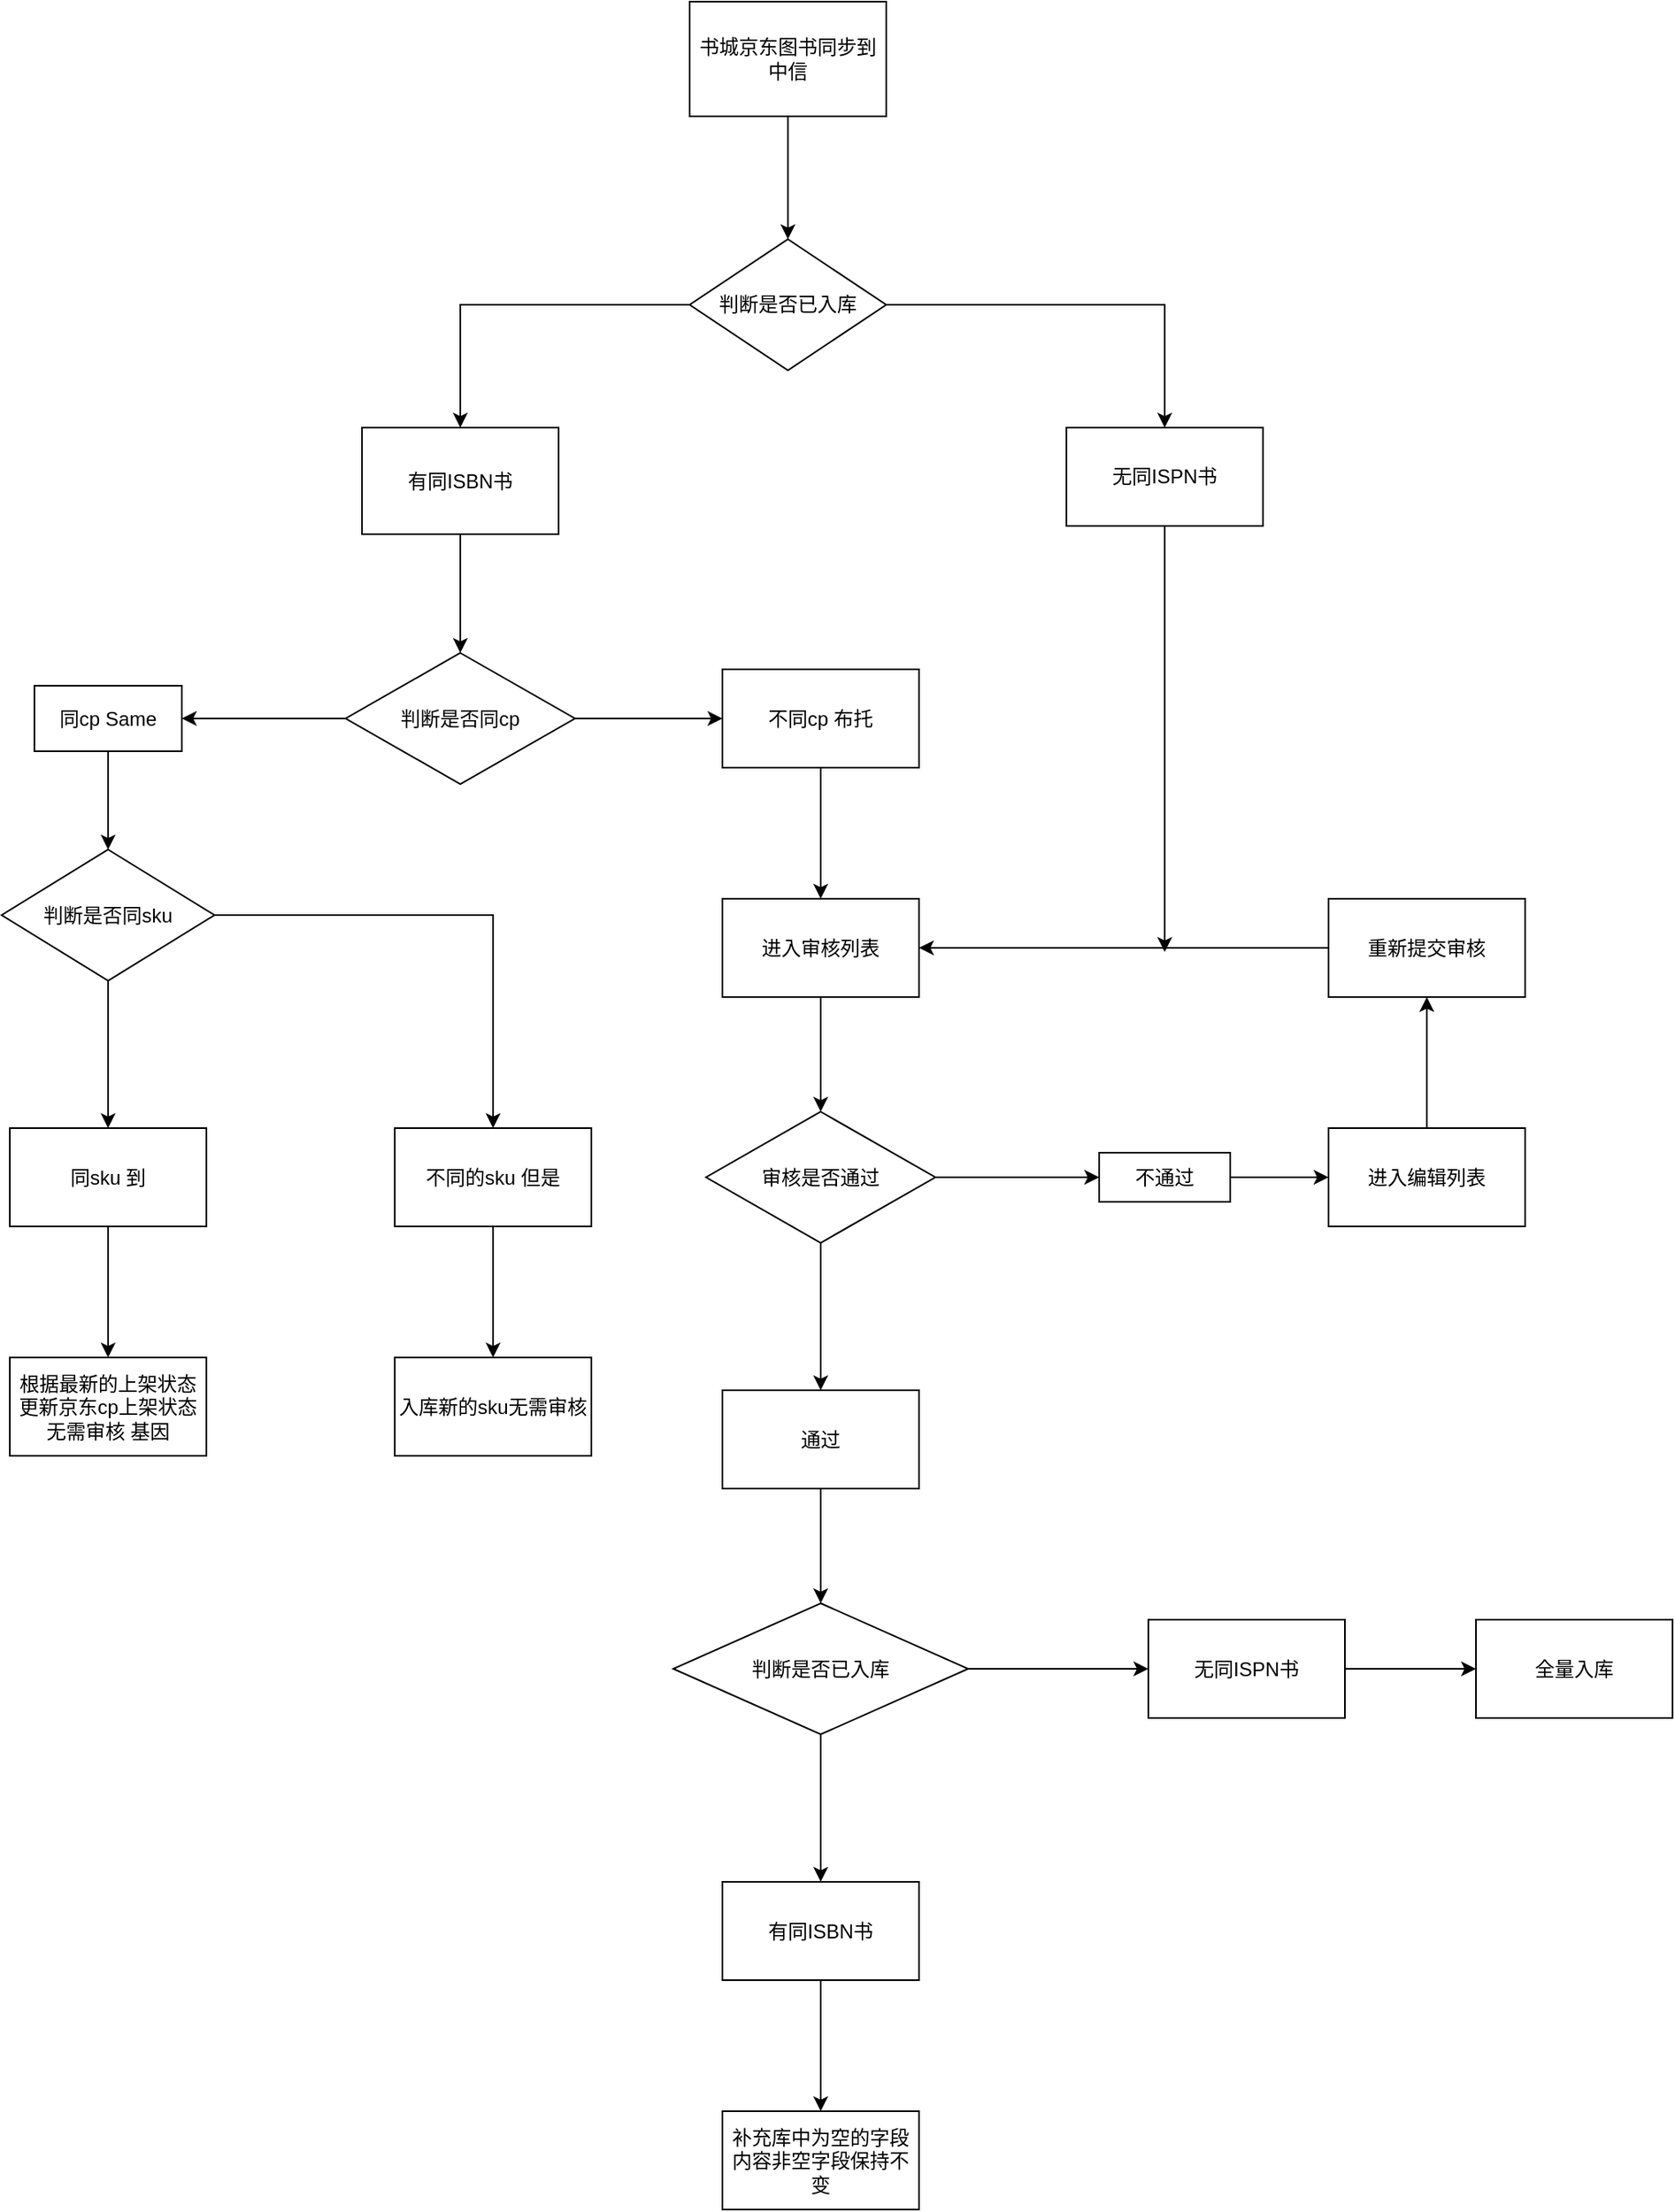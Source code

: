 <mxfile version="16.4.3" type="github">
  <diagram id="C5RBs43oDa-KdzZeNtuy" name="Page-1">
    <mxGraphModel dx="2500" dy="934" grid="1" gridSize="10" guides="1" tooltips="1" connect="1" arrows="1" fold="1" page="1" pageScale="1" pageWidth="827" pageHeight="1169" math="0" shadow="0">
      <root>
        <mxCell id="WIyWlLk6GJQsqaUBKTNV-0" />
        <mxCell id="WIyWlLk6GJQsqaUBKTNV-1" parent="WIyWlLk6GJQsqaUBKTNV-0" />
        <mxCell id="xPYyiODRfifXeWVioZXh-4" value="" style="edgeStyle=orthogonalEdgeStyle;rounded=0;orthogonalLoop=1;jettySize=auto;html=1;" edge="1" parent="WIyWlLk6GJQsqaUBKTNV-1" source="xPYyiODRfifXeWVioZXh-0" target="xPYyiODRfifXeWVioZXh-3">
          <mxGeometry relative="1" as="geometry" />
        </mxCell>
        <mxCell id="xPYyiODRfifXeWVioZXh-0" value="书城京东图书同步到中信" style="rounded=0;whiteSpace=wrap;html=1;" vertex="1" parent="WIyWlLk6GJQsqaUBKTNV-1">
          <mxGeometry x="350" y="380" width="120" height="70" as="geometry" />
        </mxCell>
        <mxCell id="xPYyiODRfifXeWVioZXh-6" value="" style="edgeStyle=orthogonalEdgeStyle;rounded=0;orthogonalLoop=1;jettySize=auto;html=1;" edge="1" parent="WIyWlLk6GJQsqaUBKTNV-1" source="xPYyiODRfifXeWVioZXh-3" target="xPYyiODRfifXeWVioZXh-5">
          <mxGeometry relative="1" as="geometry" />
        </mxCell>
        <mxCell id="xPYyiODRfifXeWVioZXh-10" value="" style="edgeStyle=orthogonalEdgeStyle;rounded=0;orthogonalLoop=1;jettySize=auto;html=1;" edge="1" parent="WIyWlLk6GJQsqaUBKTNV-1" source="xPYyiODRfifXeWVioZXh-3" target="xPYyiODRfifXeWVioZXh-9">
          <mxGeometry relative="1" as="geometry" />
        </mxCell>
        <mxCell id="xPYyiODRfifXeWVioZXh-3" value="判断是否已入库" style="rhombus;whiteSpace=wrap;html=1;rounded=0;" vertex="1" parent="WIyWlLk6GJQsqaUBKTNV-1">
          <mxGeometry x="350" y="525" width="120" height="80" as="geometry" />
        </mxCell>
        <mxCell id="xPYyiODRfifXeWVioZXh-8" value="" style="edgeStyle=orthogonalEdgeStyle;rounded=0;orthogonalLoop=1;jettySize=auto;html=1;" edge="1" parent="WIyWlLk6GJQsqaUBKTNV-1" source="xPYyiODRfifXeWVioZXh-5" target="xPYyiODRfifXeWVioZXh-7">
          <mxGeometry relative="1" as="geometry" />
        </mxCell>
        <mxCell id="xPYyiODRfifXeWVioZXh-5" value="有同ISBN书" style="whiteSpace=wrap;html=1;rounded=0;" vertex="1" parent="WIyWlLk6GJQsqaUBKTNV-1">
          <mxGeometry x="150" y="640" width="120" height="65" as="geometry" />
        </mxCell>
        <mxCell id="xPYyiODRfifXeWVioZXh-12" value="" style="edgeStyle=orthogonalEdgeStyle;rounded=0;orthogonalLoop=1;jettySize=auto;html=1;" edge="1" parent="WIyWlLk6GJQsqaUBKTNV-1" source="xPYyiODRfifXeWVioZXh-7" target="xPYyiODRfifXeWVioZXh-11">
          <mxGeometry relative="1" as="geometry" />
        </mxCell>
        <mxCell id="xPYyiODRfifXeWVioZXh-14" value="" style="edgeStyle=orthogonalEdgeStyle;rounded=0;orthogonalLoop=1;jettySize=auto;html=1;" edge="1" parent="WIyWlLk6GJQsqaUBKTNV-1" source="xPYyiODRfifXeWVioZXh-7" target="xPYyiODRfifXeWVioZXh-13">
          <mxGeometry relative="1" as="geometry" />
        </mxCell>
        <mxCell id="xPYyiODRfifXeWVioZXh-7" value="判断是否同cp" style="rhombus;whiteSpace=wrap;html=1;rounded=0;" vertex="1" parent="WIyWlLk6GJQsqaUBKTNV-1">
          <mxGeometry x="140" y="777.5" width="140" height="80" as="geometry" />
        </mxCell>
        <mxCell id="xPYyiODRfifXeWVioZXh-26" value="" style="edgeStyle=orthogonalEdgeStyle;rounded=0;orthogonalLoop=1;jettySize=auto;html=1;" edge="1" parent="WIyWlLk6GJQsqaUBKTNV-1" source="xPYyiODRfifXeWVioZXh-9">
          <mxGeometry relative="1" as="geometry">
            <mxPoint x="640" y="960" as="targetPoint" />
          </mxGeometry>
        </mxCell>
        <mxCell id="xPYyiODRfifXeWVioZXh-9" value="无同ISPN书" style="whiteSpace=wrap;html=1;rounded=0;" vertex="1" parent="WIyWlLk6GJQsqaUBKTNV-1">
          <mxGeometry x="580" y="640" width="120" height="60" as="geometry" />
        </mxCell>
        <mxCell id="xPYyiODRfifXeWVioZXh-16" value="" style="edgeStyle=orthogonalEdgeStyle;rounded=0;orthogonalLoop=1;jettySize=auto;html=1;" edge="1" parent="WIyWlLk6GJQsqaUBKTNV-1" source="xPYyiODRfifXeWVioZXh-11" target="xPYyiODRfifXeWVioZXh-15">
          <mxGeometry relative="1" as="geometry" />
        </mxCell>
        <mxCell id="xPYyiODRfifXeWVioZXh-11" value="同cp&lt;font class=&quot;cyxy-trs-target&quot;&gt; Same&lt;/font&gt;" style="whiteSpace=wrap;html=1;rounded=0;" vertex="1" parent="WIyWlLk6GJQsqaUBKTNV-1">
          <mxGeometry x="-50" y="797.5" width="90" height="40" as="geometry" />
        </mxCell>
        <mxCell id="xPYyiODRfifXeWVioZXh-30" value="" style="edgeStyle=orthogonalEdgeStyle;rounded=0;orthogonalLoop=1;jettySize=auto;html=1;" edge="1" parent="WIyWlLk6GJQsqaUBKTNV-1" source="xPYyiODRfifXeWVioZXh-13" target="xPYyiODRfifXeWVioZXh-29">
          <mxGeometry relative="1" as="geometry" />
        </mxCell>
        <mxCell id="xPYyiODRfifXeWVioZXh-13" value="&lt;font class=&quot;cyxy-trs-target&quot;&gt;不同cp 布托&lt;/font&gt;" style="whiteSpace=wrap;html=1;rounded=0;" vertex="1" parent="WIyWlLk6GJQsqaUBKTNV-1">
          <mxGeometry x="370" y="787.5" width="120" height="60" as="geometry" />
        </mxCell>
        <mxCell id="xPYyiODRfifXeWVioZXh-18" value="" style="edgeStyle=orthogonalEdgeStyle;rounded=0;orthogonalLoop=1;jettySize=auto;html=1;" edge="1" parent="WIyWlLk6GJQsqaUBKTNV-1" source="xPYyiODRfifXeWVioZXh-15" target="xPYyiODRfifXeWVioZXh-17">
          <mxGeometry relative="1" as="geometry" />
        </mxCell>
        <mxCell id="xPYyiODRfifXeWVioZXh-20" value="" style="edgeStyle=orthogonalEdgeStyle;rounded=0;orthogonalLoop=1;jettySize=auto;html=1;" edge="1" parent="WIyWlLk6GJQsqaUBKTNV-1" source="xPYyiODRfifXeWVioZXh-15" target="xPYyiODRfifXeWVioZXh-19">
          <mxGeometry relative="1" as="geometry" />
        </mxCell>
        <mxCell id="xPYyiODRfifXeWVioZXh-15" value="判断是否同sku" style="rhombus;whiteSpace=wrap;html=1;rounded=0;" vertex="1" parent="WIyWlLk6GJQsqaUBKTNV-1">
          <mxGeometry x="-70" y="897.5" width="130" height="80" as="geometry" />
        </mxCell>
        <mxCell id="xPYyiODRfifXeWVioZXh-22" value="" style="edgeStyle=orthogonalEdgeStyle;rounded=0;orthogonalLoop=1;jettySize=auto;html=1;" edge="1" parent="WIyWlLk6GJQsqaUBKTNV-1" source="xPYyiODRfifXeWVioZXh-17" target="xPYyiODRfifXeWVioZXh-21">
          <mxGeometry relative="1" as="geometry" />
        </mxCell>
        <mxCell id="xPYyiODRfifXeWVioZXh-17" value="&lt;font class=&quot;cyxy-trs-target&quot;&gt;同sku 到&lt;/font&gt;" style="whiteSpace=wrap;html=1;rounded=0;" vertex="1" parent="WIyWlLk6GJQsqaUBKTNV-1">
          <mxGeometry x="-65" y="1067.5" width="120" height="60" as="geometry" />
        </mxCell>
        <mxCell id="xPYyiODRfifXeWVioZXh-24" value="" style="edgeStyle=orthogonalEdgeStyle;rounded=0;orthogonalLoop=1;jettySize=auto;html=1;" edge="1" parent="WIyWlLk6GJQsqaUBKTNV-1" source="xPYyiODRfifXeWVioZXh-19" target="xPYyiODRfifXeWVioZXh-23">
          <mxGeometry relative="1" as="geometry" />
        </mxCell>
        <mxCell id="xPYyiODRfifXeWVioZXh-19" value="&lt;font class=&quot;cyxy-trs-target&quot;&gt;不同的sku 但是&lt;/font&gt;" style="whiteSpace=wrap;html=1;rounded=0;" vertex="1" parent="WIyWlLk6GJQsqaUBKTNV-1">
          <mxGeometry x="170" y="1067.5" width="120" height="60" as="geometry" />
        </mxCell>
        <mxCell id="xPYyiODRfifXeWVioZXh-21" value="&lt;font class=&quot;cyxy-trs-target&quot;&gt;根据最新的上架状态更新京东cp上架状态无需审核 基因&lt;/font&gt;" style="whiteSpace=wrap;html=1;rounded=0;" vertex="1" parent="WIyWlLk6GJQsqaUBKTNV-1">
          <mxGeometry x="-65" y="1207.5" width="120" height="60" as="geometry" />
        </mxCell>
        <mxCell id="xPYyiODRfifXeWVioZXh-23" value="入库新的sku无需审核" style="whiteSpace=wrap;html=1;rounded=0;" vertex="1" parent="WIyWlLk6GJQsqaUBKTNV-1">
          <mxGeometry x="170" y="1207.5" width="120" height="60" as="geometry" />
        </mxCell>
        <mxCell id="xPYyiODRfifXeWVioZXh-32" value="" style="edgeStyle=orthogonalEdgeStyle;rounded=0;orthogonalLoop=1;jettySize=auto;html=1;" edge="1" parent="WIyWlLk6GJQsqaUBKTNV-1" source="xPYyiODRfifXeWVioZXh-29" target="xPYyiODRfifXeWVioZXh-31">
          <mxGeometry relative="1" as="geometry" />
        </mxCell>
        <mxCell id="xPYyiODRfifXeWVioZXh-29" value="进入审核列表" style="whiteSpace=wrap;html=1;rounded=0;" vertex="1" parent="WIyWlLk6GJQsqaUBKTNV-1">
          <mxGeometry x="370" y="927.5" width="120" height="60" as="geometry" />
        </mxCell>
        <mxCell id="xPYyiODRfifXeWVioZXh-34" value="" style="edgeStyle=orthogonalEdgeStyle;rounded=0;orthogonalLoop=1;jettySize=auto;html=1;" edge="1" parent="WIyWlLk6GJQsqaUBKTNV-1" source="xPYyiODRfifXeWVioZXh-31" target="xPYyiODRfifXeWVioZXh-33">
          <mxGeometry relative="1" as="geometry" />
        </mxCell>
        <mxCell id="xPYyiODRfifXeWVioZXh-42" value="" style="edgeStyle=orthogonalEdgeStyle;rounded=0;orthogonalLoop=1;jettySize=auto;html=1;" edge="1" parent="WIyWlLk6GJQsqaUBKTNV-1" source="xPYyiODRfifXeWVioZXh-31" target="xPYyiODRfifXeWVioZXh-41">
          <mxGeometry relative="1" as="geometry" />
        </mxCell>
        <mxCell id="xPYyiODRfifXeWVioZXh-31" value="审核是否通过" style="rhombus;whiteSpace=wrap;html=1;rounded=0;" vertex="1" parent="WIyWlLk6GJQsqaUBKTNV-1">
          <mxGeometry x="360" y="1057.5" width="140" height="80" as="geometry" />
        </mxCell>
        <mxCell id="xPYyiODRfifXeWVioZXh-36" value="" style="edgeStyle=orthogonalEdgeStyle;rounded=0;orthogonalLoop=1;jettySize=auto;html=1;" edge="1" parent="WIyWlLk6GJQsqaUBKTNV-1" source="xPYyiODRfifXeWVioZXh-33" target="xPYyiODRfifXeWVioZXh-35">
          <mxGeometry relative="1" as="geometry" />
        </mxCell>
        <mxCell id="xPYyiODRfifXeWVioZXh-33" value="不通过" style="whiteSpace=wrap;html=1;rounded=0;" vertex="1" parent="WIyWlLk6GJQsqaUBKTNV-1">
          <mxGeometry x="600" y="1082.5" width="80" height="30" as="geometry" />
        </mxCell>
        <mxCell id="xPYyiODRfifXeWVioZXh-38" value="" style="edgeStyle=orthogonalEdgeStyle;rounded=0;orthogonalLoop=1;jettySize=auto;html=1;" edge="1" parent="WIyWlLk6GJQsqaUBKTNV-1" source="xPYyiODRfifXeWVioZXh-35" target="xPYyiODRfifXeWVioZXh-37">
          <mxGeometry relative="1" as="geometry" />
        </mxCell>
        <mxCell id="xPYyiODRfifXeWVioZXh-35" value="进入编辑列表" style="whiteSpace=wrap;html=1;rounded=0;" vertex="1" parent="WIyWlLk6GJQsqaUBKTNV-1">
          <mxGeometry x="740" y="1067.5" width="120" height="60" as="geometry" />
        </mxCell>
        <mxCell id="xPYyiODRfifXeWVioZXh-40" value="" style="edgeStyle=orthogonalEdgeStyle;rounded=0;orthogonalLoop=1;jettySize=auto;html=1;entryX=1;entryY=0.5;entryDx=0;entryDy=0;" edge="1" parent="WIyWlLk6GJQsqaUBKTNV-1" source="xPYyiODRfifXeWVioZXh-37" target="xPYyiODRfifXeWVioZXh-29">
          <mxGeometry relative="1" as="geometry">
            <mxPoint x="660" y="957.5" as="targetPoint" />
          </mxGeometry>
        </mxCell>
        <mxCell id="xPYyiODRfifXeWVioZXh-37" value="重新提交审核" style="whiteSpace=wrap;html=1;rounded=0;" vertex="1" parent="WIyWlLk6GJQsqaUBKTNV-1">
          <mxGeometry x="740" y="927.5" width="120" height="60" as="geometry" />
        </mxCell>
        <mxCell id="xPYyiODRfifXeWVioZXh-46" value="" style="edgeStyle=orthogonalEdgeStyle;rounded=0;orthogonalLoop=1;jettySize=auto;html=1;" edge="1" parent="WIyWlLk6GJQsqaUBKTNV-1" source="xPYyiODRfifXeWVioZXh-41" target="xPYyiODRfifXeWVioZXh-45">
          <mxGeometry relative="1" as="geometry" />
        </mxCell>
        <mxCell id="xPYyiODRfifXeWVioZXh-41" value="通过" style="whiteSpace=wrap;html=1;rounded=0;" vertex="1" parent="WIyWlLk6GJQsqaUBKTNV-1">
          <mxGeometry x="370" y="1227.5" width="120" height="60" as="geometry" />
        </mxCell>
        <mxCell id="xPYyiODRfifXeWVioZXh-48" value="" style="edgeStyle=orthogonalEdgeStyle;rounded=0;orthogonalLoop=1;jettySize=auto;html=1;" edge="1" parent="WIyWlLk6GJQsqaUBKTNV-1" source="xPYyiODRfifXeWVioZXh-45" target="xPYyiODRfifXeWVioZXh-47">
          <mxGeometry relative="1" as="geometry" />
        </mxCell>
        <mxCell id="xPYyiODRfifXeWVioZXh-52" value="" style="edgeStyle=orthogonalEdgeStyle;rounded=0;orthogonalLoop=1;jettySize=auto;html=1;" edge="1" parent="WIyWlLk6GJQsqaUBKTNV-1" source="xPYyiODRfifXeWVioZXh-45" target="xPYyiODRfifXeWVioZXh-51">
          <mxGeometry relative="1" as="geometry" />
        </mxCell>
        <mxCell id="xPYyiODRfifXeWVioZXh-45" value="判断是否已入库" style="rhombus;whiteSpace=wrap;html=1;rounded=0;" vertex="1" parent="WIyWlLk6GJQsqaUBKTNV-1">
          <mxGeometry x="340" y="1357.5" width="180" height="80" as="geometry" />
        </mxCell>
        <mxCell id="xPYyiODRfifXeWVioZXh-50" value="" style="edgeStyle=orthogonalEdgeStyle;rounded=0;orthogonalLoop=1;jettySize=auto;html=1;" edge="1" parent="WIyWlLk6GJQsqaUBKTNV-1" source="xPYyiODRfifXeWVioZXh-47" target="xPYyiODRfifXeWVioZXh-49">
          <mxGeometry relative="1" as="geometry" />
        </mxCell>
        <mxCell id="xPYyiODRfifXeWVioZXh-47" value="无同ISPN书" style="whiteSpace=wrap;html=1;rounded=0;" vertex="1" parent="WIyWlLk6GJQsqaUBKTNV-1">
          <mxGeometry x="630" y="1367.5" width="120" height="60" as="geometry" />
        </mxCell>
        <mxCell id="xPYyiODRfifXeWVioZXh-49" value="全量入库" style="whiteSpace=wrap;html=1;rounded=0;" vertex="1" parent="WIyWlLk6GJQsqaUBKTNV-1">
          <mxGeometry x="830" y="1367.5" width="120" height="60" as="geometry" />
        </mxCell>
        <mxCell id="xPYyiODRfifXeWVioZXh-54" value="" style="edgeStyle=orthogonalEdgeStyle;rounded=0;orthogonalLoop=1;jettySize=auto;html=1;" edge="1" parent="WIyWlLk6GJQsqaUBKTNV-1" source="xPYyiODRfifXeWVioZXh-51" target="xPYyiODRfifXeWVioZXh-53">
          <mxGeometry relative="1" as="geometry" />
        </mxCell>
        <mxCell id="xPYyiODRfifXeWVioZXh-51" value="有同ISBN书" style="whiteSpace=wrap;html=1;rounded=0;" vertex="1" parent="WIyWlLk6GJQsqaUBKTNV-1">
          <mxGeometry x="370" y="1527.5" width="120" height="60" as="geometry" />
        </mxCell>
        <mxCell id="xPYyiODRfifXeWVioZXh-53" value="补充库中为空的字段内容非空字段保持不变" style="whiteSpace=wrap;html=1;rounded=0;" vertex="1" parent="WIyWlLk6GJQsqaUBKTNV-1">
          <mxGeometry x="370" y="1667.5" width="120" height="60" as="geometry" />
        </mxCell>
      </root>
    </mxGraphModel>
  </diagram>
</mxfile>
